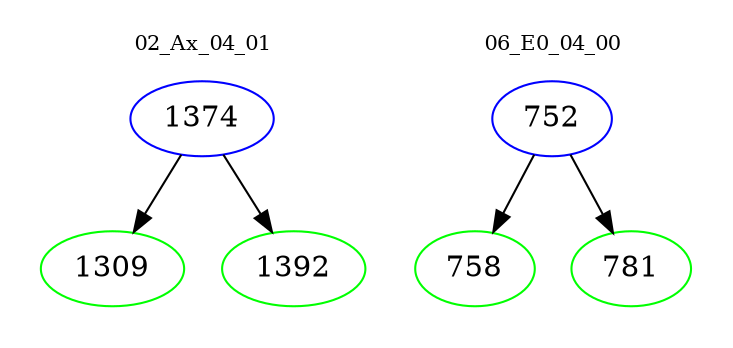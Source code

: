 digraph{
subgraph cluster_0 {
color = white
label = "02_Ax_04_01";
fontsize=10;
T0_1374 [label="1374", color="blue"]
T0_1374 -> T0_1309 [color="black"]
T0_1309 [label="1309", color="green"]
T0_1374 -> T0_1392 [color="black"]
T0_1392 [label="1392", color="green"]
}
subgraph cluster_1 {
color = white
label = "06_E0_04_00";
fontsize=10;
T1_752 [label="752", color="blue"]
T1_752 -> T1_758 [color="black"]
T1_758 [label="758", color="green"]
T1_752 -> T1_781 [color="black"]
T1_781 [label="781", color="green"]
}
}
